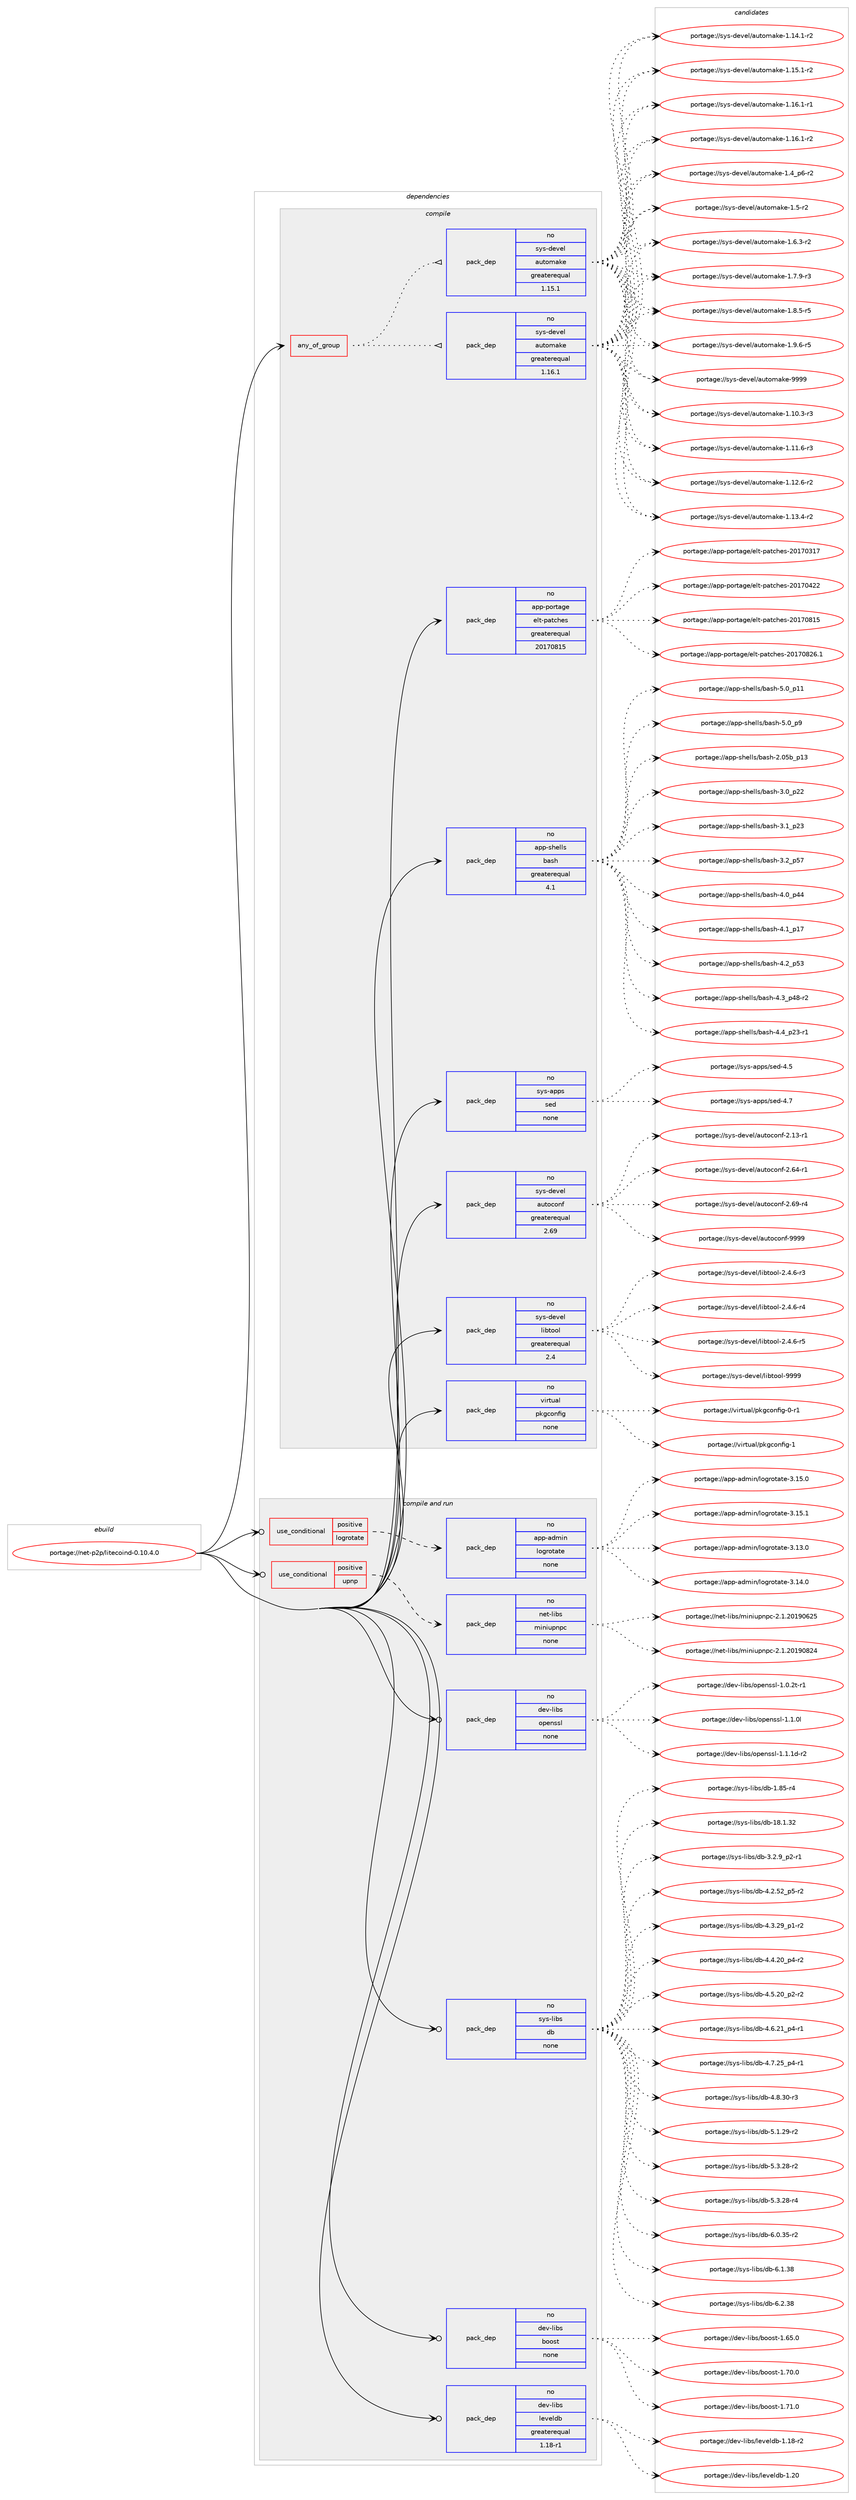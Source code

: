 digraph prolog {

# *************
# Graph options
# *************

newrank=true;
concentrate=true;
compound=true;
graph [rankdir=LR,fontname=Helvetica,fontsize=10,ranksep=1.5];#, ranksep=2.5, nodesep=0.2];
edge  [arrowhead=vee];
node  [fontname=Helvetica,fontsize=10];

# **********
# The ebuild
# **********

subgraph cluster_leftcol {
color=gray;
rank=same;
label=<<i>ebuild</i>>;
id [label="portage://net-p2p/litecoind-0.10.4.0", color=red, width=4, href="../net-p2p/litecoind-0.10.4.0.svg"];
}

# ****************
# The dependencies
# ****************

subgraph cluster_midcol {
color=gray;
label=<<i>dependencies</i>>;
subgraph cluster_compile {
fillcolor="#eeeeee";
style=filled;
label=<<i>compile</i>>;
subgraph any6116 {
dependency373360 [label=<<TABLE BORDER="0" CELLBORDER="1" CELLSPACING="0" CELLPADDING="4"><TR><TD CELLPADDING="10">any_of_group</TD></TR></TABLE>>, shape=none, color=red];subgraph pack273764 {
dependency373361 [label=<<TABLE BORDER="0" CELLBORDER="1" CELLSPACING="0" CELLPADDING="4" WIDTH="220"><TR><TD ROWSPAN="6" CELLPADDING="30">pack_dep</TD></TR><TR><TD WIDTH="110">no</TD></TR><TR><TD>sys-devel</TD></TR><TR><TD>automake</TD></TR><TR><TD>greaterequal</TD></TR><TR><TD>1.16.1</TD></TR></TABLE>>, shape=none, color=blue];
}
dependency373360:e -> dependency373361:w [weight=20,style="dotted",arrowhead="oinv"];
subgraph pack273765 {
dependency373362 [label=<<TABLE BORDER="0" CELLBORDER="1" CELLSPACING="0" CELLPADDING="4" WIDTH="220"><TR><TD ROWSPAN="6" CELLPADDING="30">pack_dep</TD></TR><TR><TD WIDTH="110">no</TD></TR><TR><TD>sys-devel</TD></TR><TR><TD>automake</TD></TR><TR><TD>greaterequal</TD></TR><TR><TD>1.15.1</TD></TR></TABLE>>, shape=none, color=blue];
}
dependency373360:e -> dependency373362:w [weight=20,style="dotted",arrowhead="oinv"];
}
id:e -> dependency373360:w [weight=20,style="solid",arrowhead="vee"];
subgraph pack273766 {
dependency373363 [label=<<TABLE BORDER="0" CELLBORDER="1" CELLSPACING="0" CELLPADDING="4" WIDTH="220"><TR><TD ROWSPAN="6" CELLPADDING="30">pack_dep</TD></TR><TR><TD WIDTH="110">no</TD></TR><TR><TD>app-portage</TD></TR><TR><TD>elt-patches</TD></TR><TR><TD>greaterequal</TD></TR><TR><TD>20170815</TD></TR></TABLE>>, shape=none, color=blue];
}
id:e -> dependency373363:w [weight=20,style="solid",arrowhead="vee"];
subgraph pack273767 {
dependency373364 [label=<<TABLE BORDER="0" CELLBORDER="1" CELLSPACING="0" CELLPADDING="4" WIDTH="220"><TR><TD ROWSPAN="6" CELLPADDING="30">pack_dep</TD></TR><TR><TD WIDTH="110">no</TD></TR><TR><TD>app-shells</TD></TR><TR><TD>bash</TD></TR><TR><TD>greaterequal</TD></TR><TR><TD>4.1</TD></TR></TABLE>>, shape=none, color=blue];
}
id:e -> dependency373364:w [weight=20,style="solid",arrowhead="vee"];
subgraph pack273768 {
dependency373365 [label=<<TABLE BORDER="0" CELLBORDER="1" CELLSPACING="0" CELLPADDING="4" WIDTH="220"><TR><TD ROWSPAN="6" CELLPADDING="30">pack_dep</TD></TR><TR><TD WIDTH="110">no</TD></TR><TR><TD>sys-apps</TD></TR><TR><TD>sed</TD></TR><TR><TD>none</TD></TR><TR><TD></TD></TR></TABLE>>, shape=none, color=blue];
}
id:e -> dependency373365:w [weight=20,style="solid",arrowhead="vee"];
subgraph pack273769 {
dependency373366 [label=<<TABLE BORDER="0" CELLBORDER="1" CELLSPACING="0" CELLPADDING="4" WIDTH="220"><TR><TD ROWSPAN="6" CELLPADDING="30">pack_dep</TD></TR><TR><TD WIDTH="110">no</TD></TR><TR><TD>sys-devel</TD></TR><TR><TD>autoconf</TD></TR><TR><TD>greaterequal</TD></TR><TR><TD>2.69</TD></TR></TABLE>>, shape=none, color=blue];
}
id:e -> dependency373366:w [weight=20,style="solid",arrowhead="vee"];
subgraph pack273770 {
dependency373367 [label=<<TABLE BORDER="0" CELLBORDER="1" CELLSPACING="0" CELLPADDING="4" WIDTH="220"><TR><TD ROWSPAN="6" CELLPADDING="30">pack_dep</TD></TR><TR><TD WIDTH="110">no</TD></TR><TR><TD>sys-devel</TD></TR><TR><TD>libtool</TD></TR><TR><TD>greaterequal</TD></TR><TR><TD>2.4</TD></TR></TABLE>>, shape=none, color=blue];
}
id:e -> dependency373367:w [weight=20,style="solid",arrowhead="vee"];
subgraph pack273771 {
dependency373368 [label=<<TABLE BORDER="0" CELLBORDER="1" CELLSPACING="0" CELLPADDING="4" WIDTH="220"><TR><TD ROWSPAN="6" CELLPADDING="30">pack_dep</TD></TR><TR><TD WIDTH="110">no</TD></TR><TR><TD>virtual</TD></TR><TR><TD>pkgconfig</TD></TR><TR><TD>none</TD></TR><TR><TD></TD></TR></TABLE>>, shape=none, color=blue];
}
id:e -> dependency373368:w [weight=20,style="solid",arrowhead="vee"];
}
subgraph cluster_compileandrun {
fillcolor="#eeeeee";
style=filled;
label=<<i>compile and run</i>>;
subgraph cond93287 {
dependency373369 [label=<<TABLE BORDER="0" CELLBORDER="1" CELLSPACING="0" CELLPADDING="4"><TR><TD ROWSPAN="3" CELLPADDING="10">use_conditional</TD></TR><TR><TD>positive</TD></TR><TR><TD>logrotate</TD></TR></TABLE>>, shape=none, color=red];
subgraph pack273772 {
dependency373370 [label=<<TABLE BORDER="0" CELLBORDER="1" CELLSPACING="0" CELLPADDING="4" WIDTH="220"><TR><TD ROWSPAN="6" CELLPADDING="30">pack_dep</TD></TR><TR><TD WIDTH="110">no</TD></TR><TR><TD>app-admin</TD></TR><TR><TD>logrotate</TD></TR><TR><TD>none</TD></TR><TR><TD></TD></TR></TABLE>>, shape=none, color=blue];
}
dependency373369:e -> dependency373370:w [weight=20,style="dashed",arrowhead="vee"];
}
id:e -> dependency373369:w [weight=20,style="solid",arrowhead="odotvee"];
subgraph cond93288 {
dependency373371 [label=<<TABLE BORDER="0" CELLBORDER="1" CELLSPACING="0" CELLPADDING="4"><TR><TD ROWSPAN="3" CELLPADDING="10">use_conditional</TD></TR><TR><TD>positive</TD></TR><TR><TD>upnp</TD></TR></TABLE>>, shape=none, color=red];
subgraph pack273773 {
dependency373372 [label=<<TABLE BORDER="0" CELLBORDER="1" CELLSPACING="0" CELLPADDING="4" WIDTH="220"><TR><TD ROWSPAN="6" CELLPADDING="30">pack_dep</TD></TR><TR><TD WIDTH="110">no</TD></TR><TR><TD>net-libs</TD></TR><TR><TD>miniupnpc</TD></TR><TR><TD>none</TD></TR><TR><TD></TD></TR></TABLE>>, shape=none, color=blue];
}
dependency373371:e -> dependency373372:w [weight=20,style="dashed",arrowhead="vee"];
}
id:e -> dependency373371:w [weight=20,style="solid",arrowhead="odotvee"];
subgraph pack273774 {
dependency373373 [label=<<TABLE BORDER="0" CELLBORDER="1" CELLSPACING="0" CELLPADDING="4" WIDTH="220"><TR><TD ROWSPAN="6" CELLPADDING="30">pack_dep</TD></TR><TR><TD WIDTH="110">no</TD></TR><TR><TD>dev-libs</TD></TR><TR><TD>boost</TD></TR><TR><TD>none</TD></TR><TR><TD></TD></TR></TABLE>>, shape=none, color=blue];
}
id:e -> dependency373373:w [weight=20,style="solid",arrowhead="odotvee"];
subgraph pack273775 {
dependency373374 [label=<<TABLE BORDER="0" CELLBORDER="1" CELLSPACING="0" CELLPADDING="4" WIDTH="220"><TR><TD ROWSPAN="6" CELLPADDING="30">pack_dep</TD></TR><TR><TD WIDTH="110">no</TD></TR><TR><TD>dev-libs</TD></TR><TR><TD>leveldb</TD></TR><TR><TD>greaterequal</TD></TR><TR><TD>1.18-r1</TD></TR></TABLE>>, shape=none, color=blue];
}
id:e -> dependency373374:w [weight=20,style="solid",arrowhead="odotvee"];
subgraph pack273776 {
dependency373375 [label=<<TABLE BORDER="0" CELLBORDER="1" CELLSPACING="0" CELLPADDING="4" WIDTH="220"><TR><TD ROWSPAN="6" CELLPADDING="30">pack_dep</TD></TR><TR><TD WIDTH="110">no</TD></TR><TR><TD>dev-libs</TD></TR><TR><TD>openssl</TD></TR><TR><TD>none</TD></TR><TR><TD></TD></TR></TABLE>>, shape=none, color=blue];
}
id:e -> dependency373375:w [weight=20,style="solid",arrowhead="odotvee"];
subgraph pack273777 {
dependency373376 [label=<<TABLE BORDER="0" CELLBORDER="1" CELLSPACING="0" CELLPADDING="4" WIDTH="220"><TR><TD ROWSPAN="6" CELLPADDING="30">pack_dep</TD></TR><TR><TD WIDTH="110">no</TD></TR><TR><TD>sys-libs</TD></TR><TR><TD>db</TD></TR><TR><TD>none</TD></TR><TR><TD></TD></TR></TABLE>>, shape=none, color=blue];
}
id:e -> dependency373376:w [weight=20,style="solid",arrowhead="odotvee"];
}
subgraph cluster_run {
fillcolor="#eeeeee";
style=filled;
label=<<i>run</i>>;
}
}

# **************
# The candidates
# **************

subgraph cluster_choices {
rank=same;
color=gray;
label=<<i>candidates</i>>;

subgraph choice273764 {
color=black;
nodesep=1;
choiceportage11512111545100101118101108479711711611110997107101454946494846514511451 [label="portage://sys-devel/automake-1.10.3-r3", color=red, width=4,href="../sys-devel/automake-1.10.3-r3.svg"];
choiceportage11512111545100101118101108479711711611110997107101454946494946544511451 [label="portage://sys-devel/automake-1.11.6-r3", color=red, width=4,href="../sys-devel/automake-1.11.6-r3.svg"];
choiceportage11512111545100101118101108479711711611110997107101454946495046544511450 [label="portage://sys-devel/automake-1.12.6-r2", color=red, width=4,href="../sys-devel/automake-1.12.6-r2.svg"];
choiceportage11512111545100101118101108479711711611110997107101454946495146524511450 [label="portage://sys-devel/automake-1.13.4-r2", color=red, width=4,href="../sys-devel/automake-1.13.4-r2.svg"];
choiceportage11512111545100101118101108479711711611110997107101454946495246494511450 [label="portage://sys-devel/automake-1.14.1-r2", color=red, width=4,href="../sys-devel/automake-1.14.1-r2.svg"];
choiceportage11512111545100101118101108479711711611110997107101454946495346494511450 [label="portage://sys-devel/automake-1.15.1-r2", color=red, width=4,href="../sys-devel/automake-1.15.1-r2.svg"];
choiceportage11512111545100101118101108479711711611110997107101454946495446494511449 [label="portage://sys-devel/automake-1.16.1-r1", color=red, width=4,href="../sys-devel/automake-1.16.1-r1.svg"];
choiceportage11512111545100101118101108479711711611110997107101454946495446494511450 [label="portage://sys-devel/automake-1.16.1-r2", color=red, width=4,href="../sys-devel/automake-1.16.1-r2.svg"];
choiceportage115121115451001011181011084797117116111109971071014549465295112544511450 [label="portage://sys-devel/automake-1.4_p6-r2", color=red, width=4,href="../sys-devel/automake-1.4_p6-r2.svg"];
choiceportage11512111545100101118101108479711711611110997107101454946534511450 [label="portage://sys-devel/automake-1.5-r2", color=red, width=4,href="../sys-devel/automake-1.5-r2.svg"];
choiceportage115121115451001011181011084797117116111109971071014549465446514511450 [label="portage://sys-devel/automake-1.6.3-r2", color=red, width=4,href="../sys-devel/automake-1.6.3-r2.svg"];
choiceportage115121115451001011181011084797117116111109971071014549465546574511451 [label="portage://sys-devel/automake-1.7.9-r3", color=red, width=4,href="../sys-devel/automake-1.7.9-r3.svg"];
choiceportage115121115451001011181011084797117116111109971071014549465646534511453 [label="portage://sys-devel/automake-1.8.5-r5", color=red, width=4,href="../sys-devel/automake-1.8.5-r5.svg"];
choiceportage115121115451001011181011084797117116111109971071014549465746544511453 [label="portage://sys-devel/automake-1.9.6-r5", color=red, width=4,href="../sys-devel/automake-1.9.6-r5.svg"];
choiceportage115121115451001011181011084797117116111109971071014557575757 [label="portage://sys-devel/automake-9999", color=red, width=4,href="../sys-devel/automake-9999.svg"];
dependency373361:e -> choiceportage11512111545100101118101108479711711611110997107101454946494846514511451:w [style=dotted,weight="100"];
dependency373361:e -> choiceportage11512111545100101118101108479711711611110997107101454946494946544511451:w [style=dotted,weight="100"];
dependency373361:e -> choiceportage11512111545100101118101108479711711611110997107101454946495046544511450:w [style=dotted,weight="100"];
dependency373361:e -> choiceportage11512111545100101118101108479711711611110997107101454946495146524511450:w [style=dotted,weight="100"];
dependency373361:e -> choiceportage11512111545100101118101108479711711611110997107101454946495246494511450:w [style=dotted,weight="100"];
dependency373361:e -> choiceportage11512111545100101118101108479711711611110997107101454946495346494511450:w [style=dotted,weight="100"];
dependency373361:e -> choiceportage11512111545100101118101108479711711611110997107101454946495446494511449:w [style=dotted,weight="100"];
dependency373361:e -> choiceportage11512111545100101118101108479711711611110997107101454946495446494511450:w [style=dotted,weight="100"];
dependency373361:e -> choiceportage115121115451001011181011084797117116111109971071014549465295112544511450:w [style=dotted,weight="100"];
dependency373361:e -> choiceportage11512111545100101118101108479711711611110997107101454946534511450:w [style=dotted,weight="100"];
dependency373361:e -> choiceportage115121115451001011181011084797117116111109971071014549465446514511450:w [style=dotted,weight="100"];
dependency373361:e -> choiceportage115121115451001011181011084797117116111109971071014549465546574511451:w [style=dotted,weight="100"];
dependency373361:e -> choiceportage115121115451001011181011084797117116111109971071014549465646534511453:w [style=dotted,weight="100"];
dependency373361:e -> choiceportage115121115451001011181011084797117116111109971071014549465746544511453:w [style=dotted,weight="100"];
dependency373361:e -> choiceportage115121115451001011181011084797117116111109971071014557575757:w [style=dotted,weight="100"];
}
subgraph choice273765 {
color=black;
nodesep=1;
choiceportage11512111545100101118101108479711711611110997107101454946494846514511451 [label="portage://sys-devel/automake-1.10.3-r3", color=red, width=4,href="../sys-devel/automake-1.10.3-r3.svg"];
choiceportage11512111545100101118101108479711711611110997107101454946494946544511451 [label="portage://sys-devel/automake-1.11.6-r3", color=red, width=4,href="../sys-devel/automake-1.11.6-r3.svg"];
choiceportage11512111545100101118101108479711711611110997107101454946495046544511450 [label="portage://sys-devel/automake-1.12.6-r2", color=red, width=4,href="../sys-devel/automake-1.12.6-r2.svg"];
choiceportage11512111545100101118101108479711711611110997107101454946495146524511450 [label="portage://sys-devel/automake-1.13.4-r2", color=red, width=4,href="../sys-devel/automake-1.13.4-r2.svg"];
choiceportage11512111545100101118101108479711711611110997107101454946495246494511450 [label="portage://sys-devel/automake-1.14.1-r2", color=red, width=4,href="../sys-devel/automake-1.14.1-r2.svg"];
choiceportage11512111545100101118101108479711711611110997107101454946495346494511450 [label="portage://sys-devel/automake-1.15.1-r2", color=red, width=4,href="../sys-devel/automake-1.15.1-r2.svg"];
choiceportage11512111545100101118101108479711711611110997107101454946495446494511449 [label="portage://sys-devel/automake-1.16.1-r1", color=red, width=4,href="../sys-devel/automake-1.16.1-r1.svg"];
choiceportage11512111545100101118101108479711711611110997107101454946495446494511450 [label="portage://sys-devel/automake-1.16.1-r2", color=red, width=4,href="../sys-devel/automake-1.16.1-r2.svg"];
choiceportage115121115451001011181011084797117116111109971071014549465295112544511450 [label="portage://sys-devel/automake-1.4_p6-r2", color=red, width=4,href="../sys-devel/automake-1.4_p6-r2.svg"];
choiceportage11512111545100101118101108479711711611110997107101454946534511450 [label="portage://sys-devel/automake-1.5-r2", color=red, width=4,href="../sys-devel/automake-1.5-r2.svg"];
choiceportage115121115451001011181011084797117116111109971071014549465446514511450 [label="portage://sys-devel/automake-1.6.3-r2", color=red, width=4,href="../sys-devel/automake-1.6.3-r2.svg"];
choiceportage115121115451001011181011084797117116111109971071014549465546574511451 [label="portage://sys-devel/automake-1.7.9-r3", color=red, width=4,href="../sys-devel/automake-1.7.9-r3.svg"];
choiceportage115121115451001011181011084797117116111109971071014549465646534511453 [label="portage://sys-devel/automake-1.8.5-r5", color=red, width=4,href="../sys-devel/automake-1.8.5-r5.svg"];
choiceportage115121115451001011181011084797117116111109971071014549465746544511453 [label="portage://sys-devel/automake-1.9.6-r5", color=red, width=4,href="../sys-devel/automake-1.9.6-r5.svg"];
choiceportage115121115451001011181011084797117116111109971071014557575757 [label="portage://sys-devel/automake-9999", color=red, width=4,href="../sys-devel/automake-9999.svg"];
dependency373362:e -> choiceportage11512111545100101118101108479711711611110997107101454946494846514511451:w [style=dotted,weight="100"];
dependency373362:e -> choiceportage11512111545100101118101108479711711611110997107101454946494946544511451:w [style=dotted,weight="100"];
dependency373362:e -> choiceportage11512111545100101118101108479711711611110997107101454946495046544511450:w [style=dotted,weight="100"];
dependency373362:e -> choiceportage11512111545100101118101108479711711611110997107101454946495146524511450:w [style=dotted,weight="100"];
dependency373362:e -> choiceportage11512111545100101118101108479711711611110997107101454946495246494511450:w [style=dotted,weight="100"];
dependency373362:e -> choiceportage11512111545100101118101108479711711611110997107101454946495346494511450:w [style=dotted,weight="100"];
dependency373362:e -> choiceportage11512111545100101118101108479711711611110997107101454946495446494511449:w [style=dotted,weight="100"];
dependency373362:e -> choiceportage11512111545100101118101108479711711611110997107101454946495446494511450:w [style=dotted,weight="100"];
dependency373362:e -> choiceportage115121115451001011181011084797117116111109971071014549465295112544511450:w [style=dotted,weight="100"];
dependency373362:e -> choiceportage11512111545100101118101108479711711611110997107101454946534511450:w [style=dotted,weight="100"];
dependency373362:e -> choiceportage115121115451001011181011084797117116111109971071014549465446514511450:w [style=dotted,weight="100"];
dependency373362:e -> choiceportage115121115451001011181011084797117116111109971071014549465546574511451:w [style=dotted,weight="100"];
dependency373362:e -> choiceportage115121115451001011181011084797117116111109971071014549465646534511453:w [style=dotted,weight="100"];
dependency373362:e -> choiceportage115121115451001011181011084797117116111109971071014549465746544511453:w [style=dotted,weight="100"];
dependency373362:e -> choiceportage115121115451001011181011084797117116111109971071014557575757:w [style=dotted,weight="100"];
}
subgraph choice273766 {
color=black;
nodesep=1;
choiceportage97112112451121111141169710310147101108116451129711699104101115455048495548514955 [label="portage://app-portage/elt-patches-20170317", color=red, width=4,href="../app-portage/elt-patches-20170317.svg"];
choiceportage97112112451121111141169710310147101108116451129711699104101115455048495548525050 [label="portage://app-portage/elt-patches-20170422", color=red, width=4,href="../app-portage/elt-patches-20170422.svg"];
choiceportage97112112451121111141169710310147101108116451129711699104101115455048495548564953 [label="portage://app-portage/elt-patches-20170815", color=red, width=4,href="../app-portage/elt-patches-20170815.svg"];
choiceportage971121124511211111411697103101471011081164511297116991041011154550484955485650544649 [label="portage://app-portage/elt-patches-20170826.1", color=red, width=4,href="../app-portage/elt-patches-20170826.1.svg"];
dependency373363:e -> choiceportage97112112451121111141169710310147101108116451129711699104101115455048495548514955:w [style=dotted,weight="100"];
dependency373363:e -> choiceportage97112112451121111141169710310147101108116451129711699104101115455048495548525050:w [style=dotted,weight="100"];
dependency373363:e -> choiceportage97112112451121111141169710310147101108116451129711699104101115455048495548564953:w [style=dotted,weight="100"];
dependency373363:e -> choiceportage971121124511211111411697103101471011081164511297116991041011154550484955485650544649:w [style=dotted,weight="100"];
}
subgraph choice273767 {
color=black;
nodesep=1;
choiceportage9711211245115104101108108115479897115104455046485398951124951 [label="portage://app-shells/bash-2.05b_p13", color=red, width=4,href="../app-shells/bash-2.05b_p13.svg"];
choiceportage971121124511510410110810811547989711510445514648951125050 [label="portage://app-shells/bash-3.0_p22", color=red, width=4,href="../app-shells/bash-3.0_p22.svg"];
choiceportage971121124511510410110810811547989711510445514649951125051 [label="portage://app-shells/bash-3.1_p23", color=red, width=4,href="../app-shells/bash-3.1_p23.svg"];
choiceportage971121124511510410110810811547989711510445514650951125355 [label="portage://app-shells/bash-3.2_p57", color=red, width=4,href="../app-shells/bash-3.2_p57.svg"];
choiceportage971121124511510410110810811547989711510445524648951125252 [label="portage://app-shells/bash-4.0_p44", color=red, width=4,href="../app-shells/bash-4.0_p44.svg"];
choiceportage971121124511510410110810811547989711510445524649951124955 [label="portage://app-shells/bash-4.1_p17", color=red, width=4,href="../app-shells/bash-4.1_p17.svg"];
choiceportage971121124511510410110810811547989711510445524650951125351 [label="portage://app-shells/bash-4.2_p53", color=red, width=4,href="../app-shells/bash-4.2_p53.svg"];
choiceportage9711211245115104101108108115479897115104455246519511252564511450 [label="portage://app-shells/bash-4.3_p48-r2", color=red, width=4,href="../app-shells/bash-4.3_p48-r2.svg"];
choiceportage9711211245115104101108108115479897115104455246529511250514511449 [label="portage://app-shells/bash-4.4_p23-r1", color=red, width=4,href="../app-shells/bash-4.4_p23-r1.svg"];
choiceportage971121124511510410110810811547989711510445534648951124949 [label="portage://app-shells/bash-5.0_p11", color=red, width=4,href="../app-shells/bash-5.0_p11.svg"];
choiceportage9711211245115104101108108115479897115104455346489511257 [label="portage://app-shells/bash-5.0_p9", color=red, width=4,href="../app-shells/bash-5.0_p9.svg"];
dependency373364:e -> choiceportage9711211245115104101108108115479897115104455046485398951124951:w [style=dotted,weight="100"];
dependency373364:e -> choiceportage971121124511510410110810811547989711510445514648951125050:w [style=dotted,weight="100"];
dependency373364:e -> choiceportage971121124511510410110810811547989711510445514649951125051:w [style=dotted,weight="100"];
dependency373364:e -> choiceportage971121124511510410110810811547989711510445514650951125355:w [style=dotted,weight="100"];
dependency373364:e -> choiceportage971121124511510410110810811547989711510445524648951125252:w [style=dotted,weight="100"];
dependency373364:e -> choiceportage971121124511510410110810811547989711510445524649951124955:w [style=dotted,weight="100"];
dependency373364:e -> choiceportage971121124511510410110810811547989711510445524650951125351:w [style=dotted,weight="100"];
dependency373364:e -> choiceportage9711211245115104101108108115479897115104455246519511252564511450:w [style=dotted,weight="100"];
dependency373364:e -> choiceportage9711211245115104101108108115479897115104455246529511250514511449:w [style=dotted,weight="100"];
dependency373364:e -> choiceportage971121124511510410110810811547989711510445534648951124949:w [style=dotted,weight="100"];
dependency373364:e -> choiceportage9711211245115104101108108115479897115104455346489511257:w [style=dotted,weight="100"];
}
subgraph choice273768 {
color=black;
nodesep=1;
choiceportage11512111545971121121154711510110045524653 [label="portage://sys-apps/sed-4.5", color=red, width=4,href="../sys-apps/sed-4.5.svg"];
choiceportage11512111545971121121154711510110045524655 [label="portage://sys-apps/sed-4.7", color=red, width=4,href="../sys-apps/sed-4.7.svg"];
dependency373365:e -> choiceportage11512111545971121121154711510110045524653:w [style=dotted,weight="100"];
dependency373365:e -> choiceportage11512111545971121121154711510110045524655:w [style=dotted,weight="100"];
}
subgraph choice273769 {
color=black;
nodesep=1;
choiceportage1151211154510010111810110847971171161119911111010245504649514511449 [label="portage://sys-devel/autoconf-2.13-r1", color=red, width=4,href="../sys-devel/autoconf-2.13-r1.svg"];
choiceportage1151211154510010111810110847971171161119911111010245504654524511449 [label="portage://sys-devel/autoconf-2.64-r1", color=red, width=4,href="../sys-devel/autoconf-2.64-r1.svg"];
choiceportage1151211154510010111810110847971171161119911111010245504654574511452 [label="portage://sys-devel/autoconf-2.69-r4", color=red, width=4,href="../sys-devel/autoconf-2.69-r4.svg"];
choiceportage115121115451001011181011084797117116111991111101024557575757 [label="portage://sys-devel/autoconf-9999", color=red, width=4,href="../sys-devel/autoconf-9999.svg"];
dependency373366:e -> choiceportage1151211154510010111810110847971171161119911111010245504649514511449:w [style=dotted,weight="100"];
dependency373366:e -> choiceportage1151211154510010111810110847971171161119911111010245504654524511449:w [style=dotted,weight="100"];
dependency373366:e -> choiceportage1151211154510010111810110847971171161119911111010245504654574511452:w [style=dotted,weight="100"];
dependency373366:e -> choiceportage115121115451001011181011084797117116111991111101024557575757:w [style=dotted,weight="100"];
}
subgraph choice273770 {
color=black;
nodesep=1;
choiceportage1151211154510010111810110847108105981161111111084550465246544511451 [label="portage://sys-devel/libtool-2.4.6-r3", color=red, width=4,href="../sys-devel/libtool-2.4.6-r3.svg"];
choiceportage1151211154510010111810110847108105981161111111084550465246544511452 [label="portage://sys-devel/libtool-2.4.6-r4", color=red, width=4,href="../sys-devel/libtool-2.4.6-r4.svg"];
choiceportage1151211154510010111810110847108105981161111111084550465246544511453 [label="portage://sys-devel/libtool-2.4.6-r5", color=red, width=4,href="../sys-devel/libtool-2.4.6-r5.svg"];
choiceportage1151211154510010111810110847108105981161111111084557575757 [label="portage://sys-devel/libtool-9999", color=red, width=4,href="../sys-devel/libtool-9999.svg"];
dependency373367:e -> choiceportage1151211154510010111810110847108105981161111111084550465246544511451:w [style=dotted,weight="100"];
dependency373367:e -> choiceportage1151211154510010111810110847108105981161111111084550465246544511452:w [style=dotted,weight="100"];
dependency373367:e -> choiceportage1151211154510010111810110847108105981161111111084550465246544511453:w [style=dotted,weight="100"];
dependency373367:e -> choiceportage1151211154510010111810110847108105981161111111084557575757:w [style=dotted,weight="100"];
}
subgraph choice273771 {
color=black;
nodesep=1;
choiceportage11810511411611797108471121071039911111010210510345484511449 [label="portage://virtual/pkgconfig-0-r1", color=red, width=4,href="../virtual/pkgconfig-0-r1.svg"];
choiceportage1181051141161179710847112107103991111101021051034549 [label="portage://virtual/pkgconfig-1", color=red, width=4,href="../virtual/pkgconfig-1.svg"];
dependency373368:e -> choiceportage11810511411611797108471121071039911111010210510345484511449:w [style=dotted,weight="100"];
dependency373368:e -> choiceportage1181051141161179710847112107103991111101021051034549:w [style=dotted,weight="100"];
}
subgraph choice273772 {
color=black;
nodesep=1;
choiceportage971121124597100109105110471081111031141111169711610145514649514648 [label="portage://app-admin/logrotate-3.13.0", color=red, width=4,href="../app-admin/logrotate-3.13.0.svg"];
choiceportage971121124597100109105110471081111031141111169711610145514649524648 [label="portage://app-admin/logrotate-3.14.0", color=red, width=4,href="../app-admin/logrotate-3.14.0.svg"];
choiceportage971121124597100109105110471081111031141111169711610145514649534648 [label="portage://app-admin/logrotate-3.15.0", color=red, width=4,href="../app-admin/logrotate-3.15.0.svg"];
choiceportage971121124597100109105110471081111031141111169711610145514649534649 [label="portage://app-admin/logrotate-3.15.1", color=red, width=4,href="../app-admin/logrotate-3.15.1.svg"];
dependency373370:e -> choiceportage971121124597100109105110471081111031141111169711610145514649514648:w [style=dotted,weight="100"];
dependency373370:e -> choiceportage971121124597100109105110471081111031141111169711610145514649524648:w [style=dotted,weight="100"];
dependency373370:e -> choiceportage971121124597100109105110471081111031141111169711610145514649534648:w [style=dotted,weight="100"];
dependency373370:e -> choiceportage971121124597100109105110471081111031141111169711610145514649534649:w [style=dotted,weight="100"];
}
subgraph choice273773 {
color=black;
nodesep=1;
choiceportage1101011164510810598115471091051101051171121101129945504649465048495748545053 [label="portage://net-libs/miniupnpc-2.1.20190625", color=red, width=4,href="../net-libs/miniupnpc-2.1.20190625.svg"];
choiceportage1101011164510810598115471091051101051171121101129945504649465048495748565052 [label="portage://net-libs/miniupnpc-2.1.20190824", color=red, width=4,href="../net-libs/miniupnpc-2.1.20190824.svg"];
dependency373372:e -> choiceportage1101011164510810598115471091051101051171121101129945504649465048495748545053:w [style=dotted,weight="100"];
dependency373372:e -> choiceportage1101011164510810598115471091051101051171121101129945504649465048495748565052:w [style=dotted,weight="100"];
}
subgraph choice273774 {
color=black;
nodesep=1;
choiceportage1001011184510810598115479811111111511645494654534648 [label="portage://dev-libs/boost-1.65.0", color=red, width=4,href="../dev-libs/boost-1.65.0.svg"];
choiceportage1001011184510810598115479811111111511645494655484648 [label="portage://dev-libs/boost-1.70.0", color=red, width=4,href="../dev-libs/boost-1.70.0.svg"];
choiceportage1001011184510810598115479811111111511645494655494648 [label="portage://dev-libs/boost-1.71.0", color=red, width=4,href="../dev-libs/boost-1.71.0.svg"];
dependency373373:e -> choiceportage1001011184510810598115479811111111511645494654534648:w [style=dotted,weight="100"];
dependency373373:e -> choiceportage1001011184510810598115479811111111511645494655484648:w [style=dotted,weight="100"];
dependency373373:e -> choiceportage1001011184510810598115479811111111511645494655494648:w [style=dotted,weight="100"];
}
subgraph choice273775 {
color=black;
nodesep=1;
choiceportage1001011184510810598115471081011181011081009845494649564511450 [label="portage://dev-libs/leveldb-1.18-r2", color=red, width=4,href="../dev-libs/leveldb-1.18-r2.svg"];
choiceportage100101118451081059811547108101118101108100984549465048 [label="portage://dev-libs/leveldb-1.20", color=red, width=4,href="../dev-libs/leveldb-1.20.svg"];
dependency373374:e -> choiceportage1001011184510810598115471081011181011081009845494649564511450:w [style=dotted,weight="100"];
dependency373374:e -> choiceportage100101118451081059811547108101118101108100984549465048:w [style=dotted,weight="100"];
}
subgraph choice273776 {
color=black;
nodesep=1;
choiceportage1001011184510810598115471111121011101151151084549464846501164511449 [label="portage://dev-libs/openssl-1.0.2t-r1", color=red, width=4,href="../dev-libs/openssl-1.0.2t-r1.svg"];
choiceportage100101118451081059811547111112101110115115108454946494648108 [label="portage://dev-libs/openssl-1.1.0l", color=red, width=4,href="../dev-libs/openssl-1.1.0l.svg"];
choiceportage1001011184510810598115471111121011101151151084549464946491004511450 [label="portage://dev-libs/openssl-1.1.1d-r2", color=red, width=4,href="../dev-libs/openssl-1.1.1d-r2.svg"];
dependency373375:e -> choiceportage1001011184510810598115471111121011101151151084549464846501164511449:w [style=dotted,weight="100"];
dependency373375:e -> choiceportage100101118451081059811547111112101110115115108454946494648108:w [style=dotted,weight="100"];
dependency373375:e -> choiceportage1001011184510810598115471111121011101151151084549464946491004511450:w [style=dotted,weight="100"];
}
subgraph choice273777 {
color=black;
nodesep=1;
choiceportage1151211154510810598115471009845494656534511452 [label="portage://sys-libs/db-1.85-r4", color=red, width=4,href="../sys-libs/db-1.85-r4.svg"];
choiceportage115121115451081059811547100984549564649465150 [label="portage://sys-libs/db-18.1.32", color=red, width=4,href="../sys-libs/db-18.1.32.svg"];
choiceportage1151211154510810598115471009845514650465795112504511449 [label="portage://sys-libs/db-3.2.9_p2-r1", color=red, width=4,href="../sys-libs/db-3.2.9_p2-r1.svg"];
choiceportage115121115451081059811547100984552465046535095112534511450 [label="portage://sys-libs/db-4.2.52_p5-r2", color=red, width=4,href="../sys-libs/db-4.2.52_p5-r2.svg"];
choiceportage115121115451081059811547100984552465146505795112494511450 [label="portage://sys-libs/db-4.3.29_p1-r2", color=red, width=4,href="../sys-libs/db-4.3.29_p1-r2.svg"];
choiceportage115121115451081059811547100984552465246504895112524511450 [label="portage://sys-libs/db-4.4.20_p4-r2", color=red, width=4,href="../sys-libs/db-4.4.20_p4-r2.svg"];
choiceportage115121115451081059811547100984552465346504895112504511450 [label="portage://sys-libs/db-4.5.20_p2-r2", color=red, width=4,href="../sys-libs/db-4.5.20_p2-r2.svg"];
choiceportage115121115451081059811547100984552465446504995112524511449 [label="portage://sys-libs/db-4.6.21_p4-r1", color=red, width=4,href="../sys-libs/db-4.6.21_p4-r1.svg"];
choiceportage115121115451081059811547100984552465546505395112524511449 [label="portage://sys-libs/db-4.7.25_p4-r1", color=red, width=4,href="../sys-libs/db-4.7.25_p4-r1.svg"];
choiceportage11512111545108105981154710098455246564651484511451 [label="portage://sys-libs/db-4.8.30-r3", color=red, width=4,href="../sys-libs/db-4.8.30-r3.svg"];
choiceportage11512111545108105981154710098455346494650574511450 [label="portage://sys-libs/db-5.1.29-r2", color=red, width=4,href="../sys-libs/db-5.1.29-r2.svg"];
choiceportage11512111545108105981154710098455346514650564511450 [label="portage://sys-libs/db-5.3.28-r2", color=red, width=4,href="../sys-libs/db-5.3.28-r2.svg"];
choiceportage11512111545108105981154710098455346514650564511452 [label="portage://sys-libs/db-5.3.28-r4", color=red, width=4,href="../sys-libs/db-5.3.28-r4.svg"];
choiceportage11512111545108105981154710098455446484651534511450 [label="portage://sys-libs/db-6.0.35-r2", color=red, width=4,href="../sys-libs/db-6.0.35-r2.svg"];
choiceportage1151211154510810598115471009845544649465156 [label="portage://sys-libs/db-6.1.38", color=red, width=4,href="../sys-libs/db-6.1.38.svg"];
choiceportage1151211154510810598115471009845544650465156 [label="portage://sys-libs/db-6.2.38", color=red, width=4,href="../sys-libs/db-6.2.38.svg"];
dependency373376:e -> choiceportage1151211154510810598115471009845494656534511452:w [style=dotted,weight="100"];
dependency373376:e -> choiceportage115121115451081059811547100984549564649465150:w [style=dotted,weight="100"];
dependency373376:e -> choiceportage1151211154510810598115471009845514650465795112504511449:w [style=dotted,weight="100"];
dependency373376:e -> choiceportage115121115451081059811547100984552465046535095112534511450:w [style=dotted,weight="100"];
dependency373376:e -> choiceportage115121115451081059811547100984552465146505795112494511450:w [style=dotted,weight="100"];
dependency373376:e -> choiceportage115121115451081059811547100984552465246504895112524511450:w [style=dotted,weight="100"];
dependency373376:e -> choiceportage115121115451081059811547100984552465346504895112504511450:w [style=dotted,weight="100"];
dependency373376:e -> choiceportage115121115451081059811547100984552465446504995112524511449:w [style=dotted,weight="100"];
dependency373376:e -> choiceportage115121115451081059811547100984552465546505395112524511449:w [style=dotted,weight="100"];
dependency373376:e -> choiceportage11512111545108105981154710098455246564651484511451:w [style=dotted,weight="100"];
dependency373376:e -> choiceportage11512111545108105981154710098455346494650574511450:w [style=dotted,weight="100"];
dependency373376:e -> choiceportage11512111545108105981154710098455346514650564511450:w [style=dotted,weight="100"];
dependency373376:e -> choiceportage11512111545108105981154710098455346514650564511452:w [style=dotted,weight="100"];
dependency373376:e -> choiceportage11512111545108105981154710098455446484651534511450:w [style=dotted,weight="100"];
dependency373376:e -> choiceportage1151211154510810598115471009845544649465156:w [style=dotted,weight="100"];
dependency373376:e -> choiceportage1151211154510810598115471009845544650465156:w [style=dotted,weight="100"];
}
}

}
